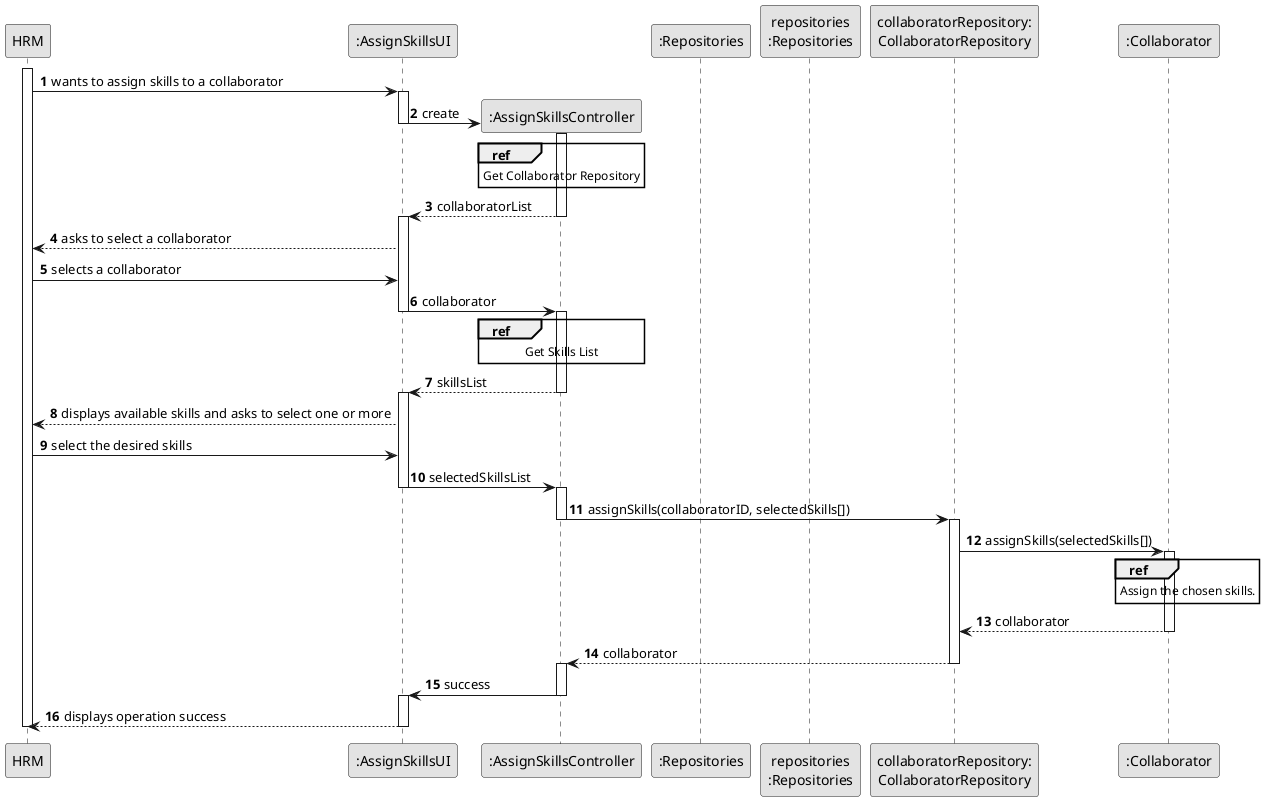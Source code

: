 @startuml
skinparam monochrome true
skinparam packageStyle rectangle
skinparam shadowing false

autonumber

participant "HRM" as HRM
participant ":AssignSkillsUI" as UI
participant ":AssignSkillsController" as CTRL
participant ":Repositories" as GlobRepo
participant "repositories\n:Repositories" as PLAT
participant "collaboratorRepository:\nCollaboratorRepository" as CLBREP
participant ":Collaborator" as CLB



activate HRM
HRM -> UI : wants to assign skills to a collaborator
activate UI
UI -> CTRL** : create

deactivate UI

activate CTRL
        ref over CTRL
            Get Collaborator Repository
        end ref


CTRL --> UI : collaboratorList
deactivate CTRL
activate UI
UI --> HRM : asks to select a collaborator
HRM -> UI : selects a collaborator
UI -> CTRL : collaborator
deactivate UI
activate CTRL

        ref over CTRL
           Get Skills List
        end ref
CTRL --> UI : skillsList
deactivate CTRL
activate UI
UI --> HRM : displays available skills and asks to select one or more
HRM -> UI : select the desired skills
UI -> CTRL : selectedSkillsList
deactivate UI
activate CTRL


CTRL -> CLBREP : assignSkills(collaboratorID, selectedSkills[])
deactivate CTRL
activate CLBREP
CLBREP -> CLB : assignSkills(selectedSkills[])
activate CLB
        ref over CLB
            Assign the chosen skills.
        end ref
CLB --> CLBREP : collaborator
deactivate CLB
CLBREP --> CTRL : collaborator
deactivate CLBREP
activate CTRL
CTRL -> UI : success
deactivate CTRL
activate UI
UI --> HRM : displays operation success
deactivate UI
deactivate HRM
@enduml